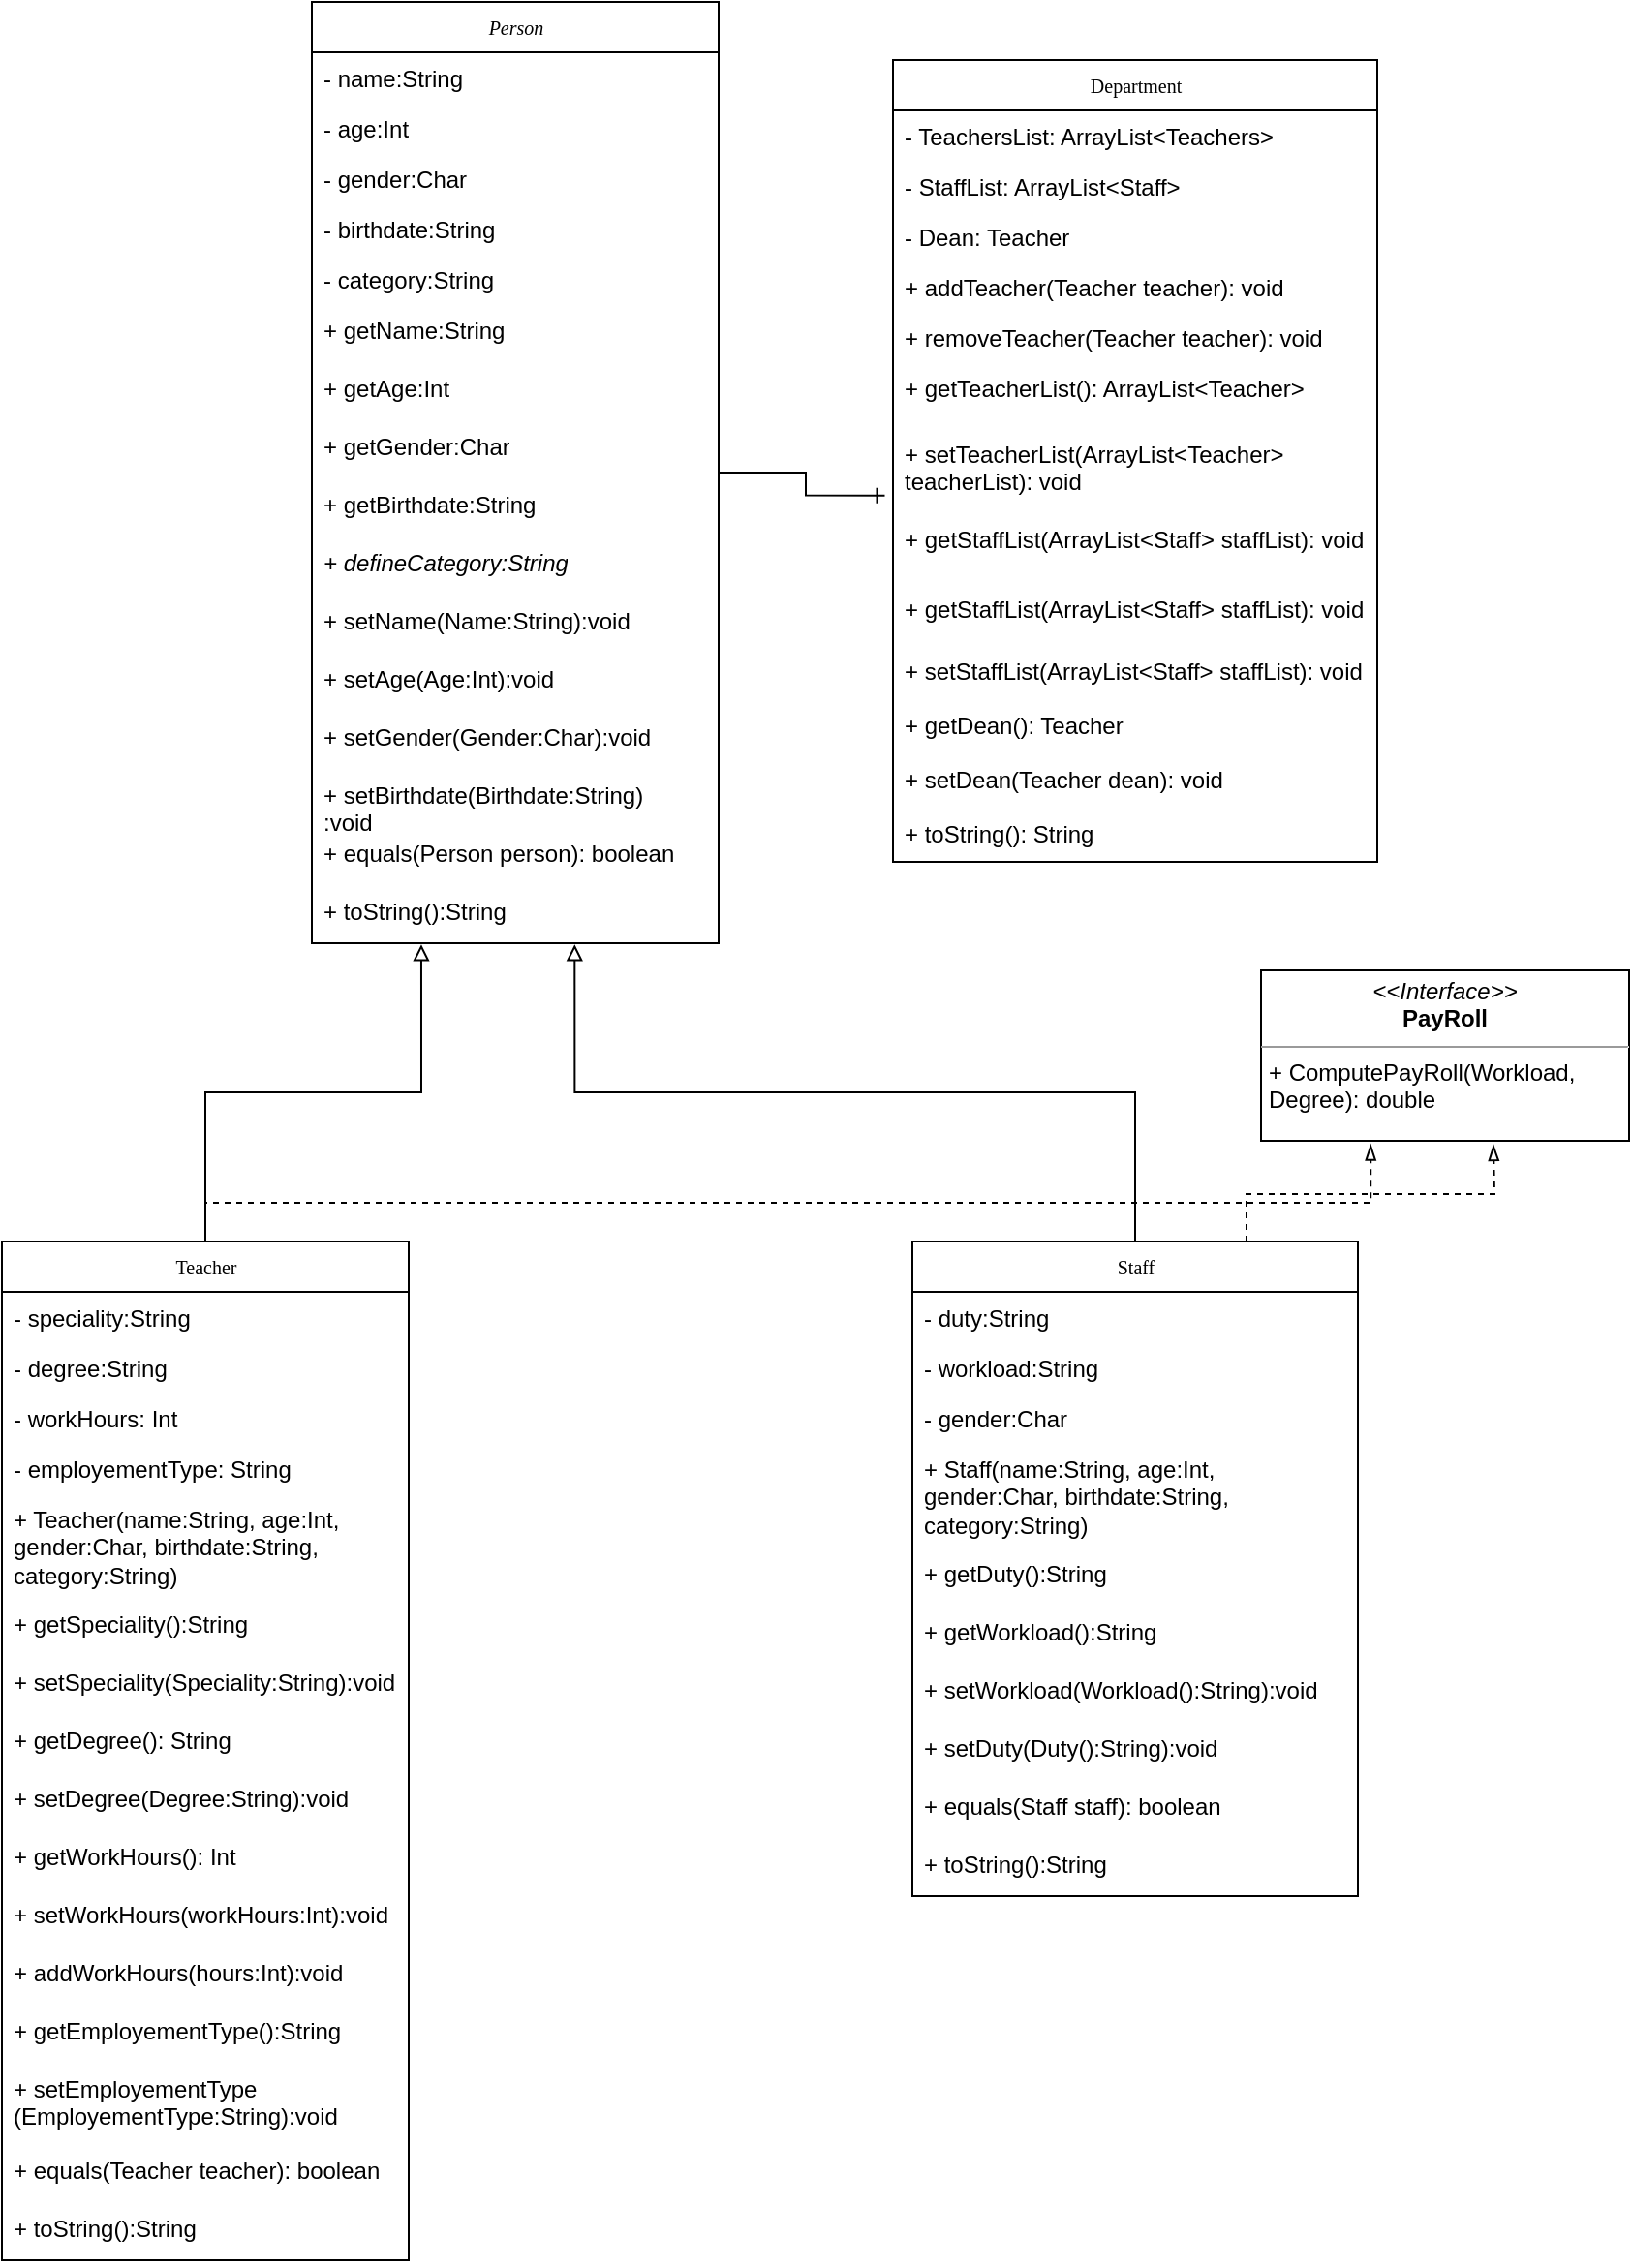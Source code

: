 <mxfile version="17.2.1" type="google"><diagram name="Page-1" id="c4acf3e9-155e-7222-9cf6-157b1a14988f"><mxGraphModel grid="1" page="1" gridSize="10" guides="1" tooltips="1" connect="1" arrows="1" fold="1" pageScale="1" pageWidth="850" pageHeight="1100" background="none" math="0" shadow="0"><root><mxCell id="0"/><mxCell id="1" parent="0"/><mxCell id="H6LT35S02x7eUkKac1w_-87" style="edgeStyle=orthogonalEdgeStyle;rounded=0;orthogonalLoop=1;jettySize=auto;html=1;entryX=-0.017;entryY=0.792;entryDx=0;entryDy=0;entryPerimeter=0;endArrow=ERone;endFill=0;" edge="1" parent="1" source="17acba5748e5396b-20" target="H6LT35S02x7eUkKac1w_-81"><mxGeometry relative="1" as="geometry"/></mxCell><mxCell id="17acba5748e5396b-20" value="&lt;i&gt;Person&lt;/i&gt;" style="swimlane;html=1;fontStyle=0;childLayout=stackLayout;horizontal=1;startSize=26;fillColor=none;horizontalStack=0;resizeParent=1;resizeLast=0;collapsible=1;marginBottom=0;swimlaneFillColor=#ffffff;rounded=0;shadow=0;comic=0;labelBackgroundColor=none;strokeWidth=1;fontFamily=Verdana;fontSize=10;align=center;" vertex="1" parent="1"><mxGeometry x="250" y="100" width="210" height="486" as="geometry"/></mxCell><mxCell id="17acba5748e5396b-21" value="- name:String&lt;br&gt;" style="text;html=1;strokeColor=none;fillColor=none;align=left;verticalAlign=top;spacingLeft=4;spacingRight=4;whiteSpace=wrap;overflow=hidden;rotatable=0;points=[[0,0.5],[1,0.5]];portConstraint=eastwest;" vertex="1" parent="17acba5748e5396b-20"><mxGeometry y="26" width="210" height="26" as="geometry"/></mxCell><mxCell id="17acba5748e5396b-24" value="- age:Int" style="text;html=1;strokeColor=none;fillColor=none;align=left;verticalAlign=top;spacingLeft=4;spacingRight=4;whiteSpace=wrap;overflow=hidden;rotatable=0;points=[[0,0.5],[1,0.5]];portConstraint=eastwest;" vertex="1" parent="17acba5748e5396b-20"><mxGeometry y="52" width="210" height="26" as="geometry"/></mxCell><mxCell id="H6LT35S02x7eUkKac1w_-2" value="- gender:Char" style="text;html=1;strokeColor=none;fillColor=none;align=left;verticalAlign=top;spacingLeft=4;spacingRight=4;whiteSpace=wrap;overflow=hidden;rotatable=0;points=[[0,0.5],[1,0.5]];portConstraint=eastwest;" vertex="1" parent="17acba5748e5396b-20"><mxGeometry y="78" width="210" height="26" as="geometry"/></mxCell><mxCell id="17acba5748e5396b-26" value="- birthdate:String" style="text;html=1;strokeColor=none;fillColor=none;align=left;verticalAlign=top;spacingLeft=4;spacingRight=4;whiteSpace=wrap;overflow=hidden;rotatable=0;points=[[0,0.5],[1,0.5]];portConstraint=eastwest;" vertex="1" parent="17acba5748e5396b-20"><mxGeometry y="104" width="210" height="26" as="geometry"/></mxCell><mxCell id="H6LT35S02x7eUkKac1w_-1" value="- category:String" style="text;html=1;strokeColor=none;fillColor=none;align=left;verticalAlign=top;spacingLeft=4;spacingRight=4;whiteSpace=wrap;overflow=hidden;rotatable=0;points=[[0,0.5],[1,0.5]];portConstraint=eastwest;" vertex="1" parent="17acba5748e5396b-20"><mxGeometry y="130" width="210" height="26" as="geometry"/></mxCell><mxCell id="H6LT35S02x7eUkKac1w_-6" value="+ getName:String" style="text;html=1;strokeColor=none;fillColor=none;align=left;verticalAlign=top;spacingLeft=4;spacingRight=4;whiteSpace=wrap;overflow=hidden;rotatable=0;points=[[0,0.5],[1,0.5]];portConstraint=eastwest;" vertex="1" parent="17acba5748e5396b-20"><mxGeometry y="156" width="210" height="30" as="geometry"/></mxCell><mxCell id="H6LT35S02x7eUkKac1w_-7" value="+ getAge:Int" style="text;html=1;strokeColor=none;fillColor=none;align=left;verticalAlign=top;spacingLeft=4;spacingRight=4;whiteSpace=wrap;overflow=hidden;rotatable=0;points=[[0,0.5],[1,0.5]];portConstraint=eastwest;" vertex="1" parent="17acba5748e5396b-20"><mxGeometry y="186" width="210" height="30" as="geometry"/></mxCell><mxCell id="H6LT35S02x7eUkKac1w_-8" value="+ getGender:Char" style="text;html=1;strokeColor=none;fillColor=none;align=left;verticalAlign=top;spacingLeft=4;spacingRight=4;whiteSpace=wrap;overflow=hidden;rotatable=0;points=[[0,0.5],[1,0.5]];portConstraint=eastwest;" vertex="1" parent="17acba5748e5396b-20"><mxGeometry y="216" width="210" height="30" as="geometry"/></mxCell><mxCell id="H6LT35S02x7eUkKac1w_-9" value="+ getBirthdate:String" style="text;html=1;strokeColor=none;fillColor=none;align=left;verticalAlign=top;spacingLeft=4;spacingRight=4;whiteSpace=wrap;overflow=hidden;rotatable=0;points=[[0,0.5],[1,0.5]];portConstraint=eastwest;" vertex="1" parent="17acba5748e5396b-20"><mxGeometry y="246" width="210" height="30" as="geometry"/></mxCell><mxCell id="H6LT35S02x7eUkKac1w_-10" value="&lt;i&gt;+ defineCategory:String&lt;/i&gt;" style="text;html=1;strokeColor=none;fillColor=none;align=left;verticalAlign=top;spacingLeft=4;spacingRight=4;whiteSpace=wrap;overflow=hidden;rotatable=0;points=[[0,0.5],[1,0.5]];portConstraint=eastwest;" vertex="1" parent="17acba5748e5396b-20"><mxGeometry y="276" width="210" height="30" as="geometry"/></mxCell><mxCell id="H6LT35S02x7eUkKac1w_-16" value="+ setName(Name:String):void" style="text;html=1;strokeColor=none;fillColor=none;align=left;verticalAlign=top;spacingLeft=4;spacingRight=4;whiteSpace=wrap;overflow=hidden;rotatable=0;points=[[0,0.5],[1,0.5]];portConstraint=eastwest;" vertex="1" parent="17acba5748e5396b-20"><mxGeometry y="306" width="210" height="30" as="geometry"/></mxCell><mxCell id="H6LT35S02x7eUkKac1w_-17" value="+ setAge(Age:Int):void" style="text;html=1;strokeColor=none;fillColor=none;align=left;verticalAlign=top;spacingLeft=4;spacingRight=4;whiteSpace=wrap;overflow=hidden;rotatable=0;points=[[0,0.5],[1,0.5]];portConstraint=eastwest;" vertex="1" parent="17acba5748e5396b-20"><mxGeometry y="336" width="210" height="30" as="geometry"/></mxCell><mxCell id="H6LT35S02x7eUkKac1w_-18" value="+ setGender(Gender:Char):void" style="text;html=1;strokeColor=none;fillColor=none;align=left;verticalAlign=top;spacingLeft=4;spacingRight=4;whiteSpace=wrap;overflow=hidden;rotatable=0;points=[[0,0.5],[1,0.5]];portConstraint=eastwest;" vertex="1" parent="17acba5748e5396b-20"><mxGeometry y="366" width="210" height="30" as="geometry"/></mxCell><mxCell id="H6LT35S02x7eUkKac1w_-19" value="+ setBirthdate(Birthdate:String)&lt;br&gt;:void" style="text;html=1;strokeColor=none;fillColor=none;align=left;verticalAlign=top;spacingLeft=4;spacingRight=4;whiteSpace=wrap;overflow=hidden;rotatable=0;points=[[0,0.5],[1,0.5]];portConstraint=eastwest;" vertex="1" parent="17acba5748e5396b-20"><mxGeometry y="396" width="210" height="30" as="geometry"/></mxCell><mxCell id="H6LT35S02x7eUkKac1w_-40" value="+ equals(Person person): boolean" style="text;html=1;strokeColor=none;fillColor=none;align=left;verticalAlign=top;spacingLeft=4;spacingRight=4;whiteSpace=wrap;overflow=hidden;rotatable=0;points=[[0,0.5],[1,0.5]];portConstraint=eastwest;" vertex="1" parent="17acba5748e5396b-20"><mxGeometry y="426" width="210" height="30" as="geometry"/></mxCell><mxCell id="H6LT35S02x7eUkKac1w_-39" value="+ toString():String" style="text;html=1;strokeColor=none;fillColor=none;align=left;verticalAlign=top;spacingLeft=4;spacingRight=4;whiteSpace=wrap;overflow=hidden;rotatable=0;points=[[0,0.5],[1,0.5]];portConstraint=eastwest;" vertex="1" parent="17acba5748e5396b-20"><mxGeometry y="456" width="210" height="30" as="geometry"/></mxCell><mxCell id="H6LT35S02x7eUkKac1w_-38" style="edgeStyle=orthogonalEdgeStyle;rounded=0;orthogonalLoop=1;jettySize=auto;html=1;entryX=0.269;entryY=1.02;entryDx=0;entryDy=0;entryPerimeter=0;endArrow=block;endFill=0;" edge="1" parent="1" source="H6LT35S02x7eUkKac1w_-21" target="H6LT35S02x7eUkKac1w_-39"><mxGeometry relative="1" as="geometry"/></mxCell><mxCell id="H6LT35S02x7eUkKac1w_-88" style="edgeStyle=orthogonalEdgeStyle;rounded=0;orthogonalLoop=1;jettySize=auto;html=1;entryX=0.298;entryY=1.02;entryDx=0;entryDy=0;entryPerimeter=0;endArrow=blockThin;endFill=0;dashed=1;" edge="1" parent="1" source="H6LT35S02x7eUkKac1w_-21" target="H6LT35S02x7eUkKac1w_-55"><mxGeometry relative="1" as="geometry"><Array as="points"><mxPoint x="195" y="720"/><mxPoint x="797" y="720"/></Array></mxGeometry></mxCell><mxCell id="H6LT35S02x7eUkKac1w_-21" value="Teacher" style="swimlane;html=1;fontStyle=0;childLayout=stackLayout;horizontal=1;startSize=26;fillColor=none;horizontalStack=0;resizeParent=1;resizeLast=0;collapsible=1;marginBottom=0;swimlaneFillColor=#ffffff;rounded=0;shadow=0;comic=0;labelBackgroundColor=none;strokeWidth=1;fontFamily=Verdana;fontSize=10;align=center;" vertex="1" parent="1"><mxGeometry x="90" y="740" width="210" height="526" as="geometry"/></mxCell><mxCell id="H6LT35S02x7eUkKac1w_-22" value="- speciality:String" style="text;html=1;strokeColor=none;fillColor=none;align=left;verticalAlign=top;spacingLeft=4;spacingRight=4;whiteSpace=wrap;overflow=hidden;rotatable=0;points=[[0,0.5],[1,0.5]];portConstraint=eastwest;" vertex="1" parent="H6LT35S02x7eUkKac1w_-21"><mxGeometry y="26" width="210" height="26" as="geometry"/></mxCell><mxCell id="H6LT35S02x7eUkKac1w_-23" value="- degree:String" style="text;html=1;strokeColor=none;fillColor=none;align=left;verticalAlign=top;spacingLeft=4;spacingRight=4;whiteSpace=wrap;overflow=hidden;rotatable=0;points=[[0,0.5],[1,0.5]];portConstraint=eastwest;" vertex="1" parent="H6LT35S02x7eUkKac1w_-21"><mxGeometry y="52" width="210" height="26" as="geometry"/></mxCell><mxCell id="H6LT35S02x7eUkKac1w_-95" value="- workHours: Int" style="text;html=1;strokeColor=none;fillColor=none;align=left;verticalAlign=top;spacingLeft=4;spacingRight=4;whiteSpace=wrap;overflow=hidden;rotatable=0;points=[[0,0.5],[1,0.5]];portConstraint=eastwest;" vertex="1" parent="H6LT35S02x7eUkKac1w_-21"><mxGeometry y="78" width="210" height="26" as="geometry"/></mxCell><mxCell id="H6LT35S02x7eUkKac1w_-56" value="- employementType: String" style="text;html=1;strokeColor=none;fillColor=none;align=left;verticalAlign=top;spacingLeft=4;spacingRight=4;whiteSpace=wrap;overflow=hidden;rotatable=0;points=[[0,0.5],[1,0.5]];portConstraint=eastwest;" vertex="1" parent="H6LT35S02x7eUkKac1w_-21"><mxGeometry y="104" width="210" height="26" as="geometry"/></mxCell><mxCell id="H6LT35S02x7eUkKac1w_-27" value="+ Teacher(name:String, age:Int, gender:Char, birthdate:String, category:String)" style="text;html=1;strokeColor=none;fillColor=none;align=left;verticalAlign=top;spacingLeft=4;spacingRight=4;whiteSpace=wrap;overflow=hidden;rotatable=0;points=[[0,0.5],[1,0.5]];portConstraint=eastwest;" vertex="1" parent="H6LT35S02x7eUkKac1w_-21"><mxGeometry y="130" width="210" height="54" as="geometry"/></mxCell><mxCell id="H6LT35S02x7eUkKac1w_-57" value="+ getSpeciality():String" style="text;html=1;strokeColor=none;fillColor=none;align=left;verticalAlign=top;spacingLeft=4;spacingRight=4;whiteSpace=wrap;overflow=hidden;rotatable=0;points=[[0,0.5],[1,0.5]];portConstraint=eastwest;" vertex="1" parent="H6LT35S02x7eUkKac1w_-21"><mxGeometry y="184" width="210" height="30" as="geometry"/></mxCell><mxCell id="H6LT35S02x7eUkKac1w_-58" value="+ setSpeciality(Speciality:String):void" style="text;html=1;strokeColor=none;fillColor=none;align=left;verticalAlign=top;spacingLeft=4;spacingRight=4;whiteSpace=wrap;overflow=hidden;rotatable=0;points=[[0,0.5],[1,0.5]];portConstraint=eastwest;" vertex="1" parent="H6LT35S02x7eUkKac1w_-21"><mxGeometry y="214" width="210" height="30" as="geometry"/></mxCell><mxCell id="H6LT35S02x7eUkKac1w_-59" value="+ getDegree(): String" style="text;html=1;strokeColor=none;fillColor=none;align=left;verticalAlign=top;spacingLeft=4;spacingRight=4;whiteSpace=wrap;overflow=hidden;rotatable=0;points=[[0,0.5],[1,0.5]];portConstraint=eastwest;" vertex="1" parent="H6LT35S02x7eUkKac1w_-21"><mxGeometry y="244" width="210" height="30" as="geometry"/></mxCell><mxCell id="H6LT35S02x7eUkKac1w_-60" value="+ setDegree(Degree:String):void" style="text;html=1;strokeColor=none;fillColor=none;align=left;verticalAlign=top;spacingLeft=4;spacingRight=4;whiteSpace=wrap;overflow=hidden;rotatable=0;points=[[0,0.5],[1,0.5]];portConstraint=eastwest;" vertex="1" parent="H6LT35S02x7eUkKac1w_-21"><mxGeometry y="274" width="210" height="30" as="geometry"/></mxCell><mxCell id="H6LT35S02x7eUkKac1w_-96" value="+ getWorkHours(): Int" style="text;html=1;strokeColor=none;fillColor=none;align=left;verticalAlign=top;spacingLeft=4;spacingRight=4;whiteSpace=wrap;overflow=hidden;rotatable=0;points=[[0,0.5],[1,0.5]];portConstraint=eastwest;" vertex="1" parent="H6LT35S02x7eUkKac1w_-21"><mxGeometry y="304" width="210" height="30" as="geometry"/></mxCell><mxCell id="H6LT35S02x7eUkKac1w_-97" value="+ setWorkHours(workHours:Int):void" style="text;html=1;strokeColor=none;fillColor=none;align=left;verticalAlign=top;spacingLeft=4;spacingRight=4;whiteSpace=wrap;overflow=hidden;rotatable=0;points=[[0,0.5],[1,0.5]];portConstraint=eastwest;" vertex="1" parent="H6LT35S02x7eUkKac1w_-21"><mxGeometry y="334" width="210" height="30" as="geometry"/></mxCell><mxCell id="H6LT35S02x7eUkKac1w_-98" value="+ addWorkHours(hours:Int):void" style="text;html=1;strokeColor=none;fillColor=none;align=left;verticalAlign=top;spacingLeft=4;spacingRight=4;whiteSpace=wrap;overflow=hidden;rotatable=0;points=[[0,0.5],[1,0.5]];portConstraint=eastwest;" vertex="1" parent="H6LT35S02x7eUkKac1w_-21"><mxGeometry y="364" width="210" height="30" as="geometry"/></mxCell><mxCell id="H6LT35S02x7eUkKac1w_-61" value="+ getEmployementType():String" style="text;html=1;strokeColor=none;fillColor=none;align=left;verticalAlign=top;spacingLeft=4;spacingRight=4;whiteSpace=wrap;overflow=hidden;rotatable=0;points=[[0,0.5],[1,0.5]];portConstraint=eastwest;" vertex="1" parent="H6LT35S02x7eUkKac1w_-21"><mxGeometry y="394" width="210" height="30" as="geometry"/></mxCell><mxCell id="H6LT35S02x7eUkKac1w_-62" value="+ setEmployementType&lt;br&gt;(EmployementType:String):void" style="text;html=1;strokeColor=none;fillColor=none;align=left;verticalAlign=top;spacingLeft=4;spacingRight=4;whiteSpace=wrap;overflow=hidden;rotatable=0;points=[[0,0.5],[1,0.5]];portConstraint=eastwest;" vertex="1" parent="H6LT35S02x7eUkKac1w_-21"><mxGeometry y="424" width="210" height="42" as="geometry"/></mxCell><mxCell id="H6LT35S02x7eUkKac1w_-47" value="+ equals(Teacher teacher): boolean" style="text;html=1;strokeColor=none;fillColor=none;align=left;verticalAlign=top;spacingLeft=4;spacingRight=4;whiteSpace=wrap;overflow=hidden;rotatable=0;points=[[0,0.5],[1,0.5]];portConstraint=eastwest;" vertex="1" parent="H6LT35S02x7eUkKac1w_-21"><mxGeometry y="466" width="210" height="30" as="geometry"/></mxCell><mxCell id="H6LT35S02x7eUkKac1w_-48" value="+ toString():String" style="text;html=1;strokeColor=none;fillColor=none;align=left;verticalAlign=top;spacingLeft=4;spacingRight=4;whiteSpace=wrap;overflow=hidden;rotatable=0;points=[[0,0.5],[1,0.5]];portConstraint=eastwest;" vertex="1" parent="H6LT35S02x7eUkKac1w_-21"><mxGeometry y="496" width="210" height="30" as="geometry"/></mxCell><mxCell id="H6LT35S02x7eUkKac1w_-46" style="edgeStyle=orthogonalEdgeStyle;rounded=0;orthogonalLoop=1;jettySize=auto;html=1;entryX=0.646;entryY=1.02;entryDx=0;entryDy=0;entryPerimeter=0;endArrow=block;endFill=0;" edge="1" parent="1" source="H6LT35S02x7eUkKac1w_-41" target="H6LT35S02x7eUkKac1w_-39"><mxGeometry relative="1" as="geometry"/></mxCell><mxCell id="H6LT35S02x7eUkKac1w_-89" style="edgeStyle=orthogonalEdgeStyle;rounded=0;orthogonalLoop=1;jettySize=auto;html=1;exitX=0.75;exitY=0;exitDx=0;exitDy=0;dashed=1;endArrow=blockThin;endFill=0;" edge="1" parent="1" source="H6LT35S02x7eUkKac1w_-41"><mxGeometry relative="1" as="geometry"><mxPoint x="860" y="690" as="targetPoint"/></mxGeometry></mxCell><mxCell id="H6LT35S02x7eUkKac1w_-41" value="Staff" style="swimlane;html=1;fontStyle=0;childLayout=stackLayout;horizontal=1;startSize=26;fillColor=none;horizontalStack=0;resizeParent=1;resizeLast=0;collapsible=1;marginBottom=0;swimlaneFillColor=#ffffff;rounded=0;shadow=0;comic=0;labelBackgroundColor=none;strokeWidth=1;fontFamily=Verdana;fontSize=10;align=center;" vertex="1" parent="1"><mxGeometry x="560" y="740" width="230" height="338" as="geometry"/></mxCell><mxCell id="H6LT35S02x7eUkKac1w_-42" value="- duty:String" style="text;html=1;strokeColor=none;fillColor=none;align=left;verticalAlign=top;spacingLeft=4;spacingRight=4;whiteSpace=wrap;overflow=hidden;rotatable=0;points=[[0,0.5],[1,0.5]];portConstraint=eastwest;" vertex="1" parent="H6LT35S02x7eUkKac1w_-41"><mxGeometry y="26" width="230" height="26" as="geometry"/></mxCell><mxCell id="H6LT35S02x7eUkKac1w_-43" value="- workload:String" style="text;html=1;strokeColor=none;fillColor=none;align=left;verticalAlign=top;spacingLeft=4;spacingRight=4;whiteSpace=wrap;overflow=hidden;rotatable=0;points=[[0,0.5],[1,0.5]];portConstraint=eastwest;" vertex="1" parent="H6LT35S02x7eUkKac1w_-41"><mxGeometry y="52" width="230" height="26" as="geometry"/></mxCell><mxCell id="H6LT35S02x7eUkKac1w_-44" value="- gender:Char" style="text;html=1;strokeColor=none;fillColor=none;align=left;verticalAlign=top;spacingLeft=4;spacingRight=4;whiteSpace=wrap;overflow=hidden;rotatable=0;points=[[0,0.5],[1,0.5]];portConstraint=eastwest;" vertex="1" parent="H6LT35S02x7eUkKac1w_-41"><mxGeometry y="78" width="230" height="26" as="geometry"/></mxCell><mxCell id="H6LT35S02x7eUkKac1w_-45" value="+ Staff(name:String, age:Int, gender:Char, birthdate:String, category:String)" style="text;html=1;strokeColor=none;fillColor=none;align=left;verticalAlign=top;spacingLeft=4;spacingRight=4;whiteSpace=wrap;overflow=hidden;rotatable=0;points=[[0,0.5],[1,0.5]];portConstraint=eastwest;" vertex="1" parent="H6LT35S02x7eUkKac1w_-41"><mxGeometry y="104" width="230" height="54" as="geometry"/></mxCell><mxCell id="H6LT35S02x7eUkKac1w_-49" value="+ getDuty():String" style="text;html=1;strokeColor=none;fillColor=none;align=left;verticalAlign=top;spacingLeft=4;spacingRight=4;whiteSpace=wrap;overflow=hidden;rotatable=0;points=[[0,0.5],[1,0.5]];portConstraint=eastwest;" vertex="1" parent="H6LT35S02x7eUkKac1w_-41"><mxGeometry y="158" width="230" height="30" as="geometry"/></mxCell><mxCell id="H6LT35S02x7eUkKac1w_-52" value="+ getWorkload():String" style="text;html=1;strokeColor=none;fillColor=none;align=left;verticalAlign=top;spacingLeft=4;spacingRight=4;whiteSpace=wrap;overflow=hidden;rotatable=0;points=[[0,0.5],[1,0.5]];portConstraint=eastwest;" vertex="1" parent="H6LT35S02x7eUkKac1w_-41"><mxGeometry y="188" width="230" height="30" as="geometry"/></mxCell><mxCell id="H6LT35S02x7eUkKac1w_-54" value="+ setWorkload(Workload():String):void" style="text;html=1;strokeColor=none;fillColor=none;align=left;verticalAlign=top;spacingLeft=4;spacingRight=4;whiteSpace=wrap;overflow=hidden;rotatable=0;points=[[0,0.5],[1,0.5]];portConstraint=eastwest;" vertex="1" parent="H6LT35S02x7eUkKac1w_-41"><mxGeometry y="218" width="230" height="30" as="geometry"/></mxCell><mxCell id="H6LT35S02x7eUkKac1w_-53" value="+ setDuty(Duty():String):void" style="text;html=1;strokeColor=none;fillColor=none;align=left;verticalAlign=top;spacingLeft=4;spacingRight=4;whiteSpace=wrap;overflow=hidden;rotatable=0;points=[[0,0.5],[1,0.5]];portConstraint=eastwest;" vertex="1" parent="H6LT35S02x7eUkKac1w_-41"><mxGeometry y="248" width="230" height="30" as="geometry"/></mxCell><mxCell id="H6LT35S02x7eUkKac1w_-51" value="+ equals(Staff staff): boolean" style="text;html=1;strokeColor=none;fillColor=none;align=left;verticalAlign=top;spacingLeft=4;spacingRight=4;whiteSpace=wrap;overflow=hidden;rotatable=0;points=[[0,0.5],[1,0.5]];portConstraint=eastwest;" vertex="1" parent="H6LT35S02x7eUkKac1w_-41"><mxGeometry y="278" width="230" height="30" as="geometry"/></mxCell><mxCell id="H6LT35S02x7eUkKac1w_-50" value="+ toString():String" style="text;html=1;strokeColor=none;fillColor=none;align=left;verticalAlign=top;spacingLeft=4;spacingRight=4;whiteSpace=wrap;overflow=hidden;rotatable=0;points=[[0,0.5],[1,0.5]];portConstraint=eastwest;" vertex="1" parent="H6LT35S02x7eUkKac1w_-41"><mxGeometry y="308" width="230" height="30" as="geometry"/></mxCell><mxCell id="H6LT35S02x7eUkKac1w_-55" value="&lt;p style=&quot;margin: 0px ; margin-top: 4px ; text-align: center&quot;&gt;&lt;i&gt;&amp;lt;&amp;lt;Interface&amp;gt;&amp;gt;&lt;/i&gt;&lt;br&gt;&lt;b&gt;PayRoll&lt;/b&gt;&lt;/p&gt;&lt;hr size=&quot;1&quot;&gt;&lt;p style=&quot;margin: 0px ; margin-left: 4px&quot;&gt;+ ComputePayRoll(Workload,&amp;nbsp;&lt;/p&gt;&lt;p style=&quot;margin: 0px ; margin-left: 4px&quot;&gt;Degree): double&lt;/p&gt;" style="verticalAlign=top;align=left;overflow=fill;fontSize=12;fontFamily=Helvetica;html=1;rounded=0;shadow=0;comic=0;labelBackgroundColor=none;strokeWidth=1" vertex="1" parent="1"><mxGeometry x="740" y="600" width="190" height="88" as="geometry"/></mxCell><mxCell id="H6LT35S02x7eUkKac1w_-63" value="Department" style="swimlane;html=1;fontStyle=0;childLayout=stackLayout;horizontal=1;startSize=26;fillColor=none;horizontalStack=0;resizeParent=1;resizeLast=0;collapsible=1;marginBottom=0;swimlaneFillColor=#ffffff;rounded=0;shadow=0;comic=0;labelBackgroundColor=none;strokeWidth=1;fontFamily=Verdana;fontSize=10;align=center;" vertex="1" parent="1"><mxGeometry x="550" y="130" width="250" height="414" as="geometry"/></mxCell><mxCell id="H6LT35S02x7eUkKac1w_-64" value="- TeachersList: ArrayList&amp;lt;Teachers&amp;gt;" style="text;html=1;strokeColor=none;fillColor=none;align=left;verticalAlign=top;spacingLeft=4;spacingRight=4;whiteSpace=wrap;overflow=hidden;rotatable=0;points=[[0,0.5],[1,0.5]];portConstraint=eastwest;" vertex="1" parent="H6LT35S02x7eUkKac1w_-63"><mxGeometry y="26" width="250" height="26" as="geometry"/></mxCell><mxCell id="H6LT35S02x7eUkKac1w_-75" value="- StaffList: ArrayList&amp;lt;Staff&amp;gt;" style="text;html=1;strokeColor=none;fillColor=none;align=left;verticalAlign=top;spacingLeft=4;spacingRight=4;whiteSpace=wrap;overflow=hidden;rotatable=0;points=[[0,0.5],[1,0.5]];portConstraint=eastwest;" vertex="1" parent="H6LT35S02x7eUkKac1w_-63"><mxGeometry y="52" width="250" height="26" as="geometry"/></mxCell><mxCell id="H6LT35S02x7eUkKac1w_-76" value="- Dean: Teacher" style="text;html=1;strokeColor=none;fillColor=none;align=left;verticalAlign=top;spacingLeft=4;spacingRight=4;whiteSpace=wrap;overflow=hidden;rotatable=0;points=[[0,0.5],[1,0.5]];portConstraint=eastwest;" vertex="1" parent="H6LT35S02x7eUkKac1w_-63"><mxGeometry y="78" width="250" height="26" as="geometry"/></mxCell><mxCell id="H6LT35S02x7eUkKac1w_-77" value="+ addTeacher(Teacher teacher): void" style="text;html=1;strokeColor=none;fillColor=none;align=left;verticalAlign=top;spacingLeft=4;spacingRight=4;whiteSpace=wrap;overflow=hidden;rotatable=0;points=[[0,0.5],[1,0.5]];portConstraint=eastwest;" vertex="1" parent="H6LT35S02x7eUkKac1w_-63"><mxGeometry y="104" width="250" height="26" as="geometry"/></mxCell><mxCell id="H6LT35S02x7eUkKac1w_-78" value="+ removeTeacher(Teacher teacher): void" style="text;html=1;strokeColor=none;fillColor=none;align=left;verticalAlign=top;spacingLeft=4;spacingRight=4;whiteSpace=wrap;overflow=hidden;rotatable=0;points=[[0,0.5],[1,0.5]];portConstraint=eastwest;" vertex="1" parent="H6LT35S02x7eUkKac1w_-63"><mxGeometry y="130" width="250" height="26" as="geometry"/></mxCell><mxCell id="H6LT35S02x7eUkKac1w_-79" value="+ getTeacherList(): ArrayList&amp;lt;Teacher&amp;gt;" style="text;html=1;strokeColor=none;fillColor=none;align=left;verticalAlign=top;spacingLeft=4;spacingRight=4;whiteSpace=wrap;overflow=hidden;rotatable=0;points=[[0,0.5],[1,0.5]];portConstraint=eastwest;" vertex="1" parent="H6LT35S02x7eUkKac1w_-63"><mxGeometry y="156" width="250" height="34" as="geometry"/></mxCell><mxCell id="H6LT35S02x7eUkKac1w_-81" value="+ setTeacherList(ArrayList&amp;lt;Teacher&amp;gt; teacherList): void" style="text;html=1;strokeColor=none;fillColor=none;align=left;verticalAlign=top;spacingLeft=4;spacingRight=4;whiteSpace=wrap;overflow=hidden;rotatable=0;points=[[0,0.5],[1,0.5]];portConstraint=eastwest;" vertex="1" parent="H6LT35S02x7eUkKac1w_-63"><mxGeometry y="190" width="250" height="44" as="geometry"/></mxCell><mxCell id="H6LT35S02x7eUkKac1w_-83" value="+ getStaffList(ArrayList&amp;lt;Staff&amp;gt; staffList): void" style="text;html=1;strokeColor=none;fillColor=none;align=left;verticalAlign=top;spacingLeft=4;spacingRight=4;whiteSpace=wrap;overflow=hidden;rotatable=0;points=[[0,0.5],[1,0.5]];portConstraint=eastwest;" vertex="1" parent="H6LT35S02x7eUkKac1w_-63"><mxGeometry y="234" width="250" height="36" as="geometry"/></mxCell><mxCell id="H6LT35S02x7eUkKac1w_-82" value="+ getStaffList(ArrayList&amp;lt;Staff&amp;gt; staffList): void" style="text;html=1;strokeColor=none;fillColor=none;align=left;verticalAlign=top;spacingLeft=4;spacingRight=4;whiteSpace=wrap;overflow=hidden;rotatable=0;points=[[0,0.5],[1,0.5]];portConstraint=eastwest;" vertex="1" parent="H6LT35S02x7eUkKac1w_-63"><mxGeometry y="270" width="250" height="32" as="geometry"/></mxCell><mxCell id="H6LT35S02x7eUkKac1w_-80" value="+ setStaffList(ArrayList&amp;lt;Staff&amp;gt; staffList): void" style="text;html=1;strokeColor=none;fillColor=none;align=left;verticalAlign=top;spacingLeft=4;spacingRight=4;whiteSpace=wrap;overflow=hidden;rotatable=0;points=[[0,0.5],[1,0.5]];portConstraint=eastwest;" vertex="1" parent="H6LT35S02x7eUkKac1w_-63"><mxGeometry y="302" width="250" height="28" as="geometry"/></mxCell><mxCell id="H6LT35S02x7eUkKac1w_-84" value="+ getDean(): Teacher" style="text;html=1;strokeColor=none;fillColor=none;align=left;verticalAlign=top;spacingLeft=4;spacingRight=4;whiteSpace=wrap;overflow=hidden;rotatable=0;points=[[0,0.5],[1,0.5]];portConstraint=eastwest;" vertex="1" parent="H6LT35S02x7eUkKac1w_-63"><mxGeometry y="330" width="250" height="28" as="geometry"/></mxCell><mxCell id="H6LT35S02x7eUkKac1w_-85" value="+ setDean(Teacher dean): void" style="text;html=1;strokeColor=none;fillColor=none;align=left;verticalAlign=top;spacingLeft=4;spacingRight=4;whiteSpace=wrap;overflow=hidden;rotatable=0;points=[[0,0.5],[1,0.5]];portConstraint=eastwest;" vertex="1" parent="H6LT35S02x7eUkKac1w_-63"><mxGeometry y="358" width="250" height="28" as="geometry"/></mxCell><mxCell id="H6LT35S02x7eUkKac1w_-86" value="+ toString(): String" style="text;html=1;strokeColor=none;fillColor=none;align=left;verticalAlign=top;spacingLeft=4;spacingRight=4;whiteSpace=wrap;overflow=hidden;rotatable=0;points=[[0,0.5],[1,0.5]];portConstraint=eastwest;" vertex="1" parent="H6LT35S02x7eUkKac1w_-63"><mxGeometry y="386" width="250" height="28" as="geometry"/></mxCell></root></mxGraphModel></diagram></mxfile>